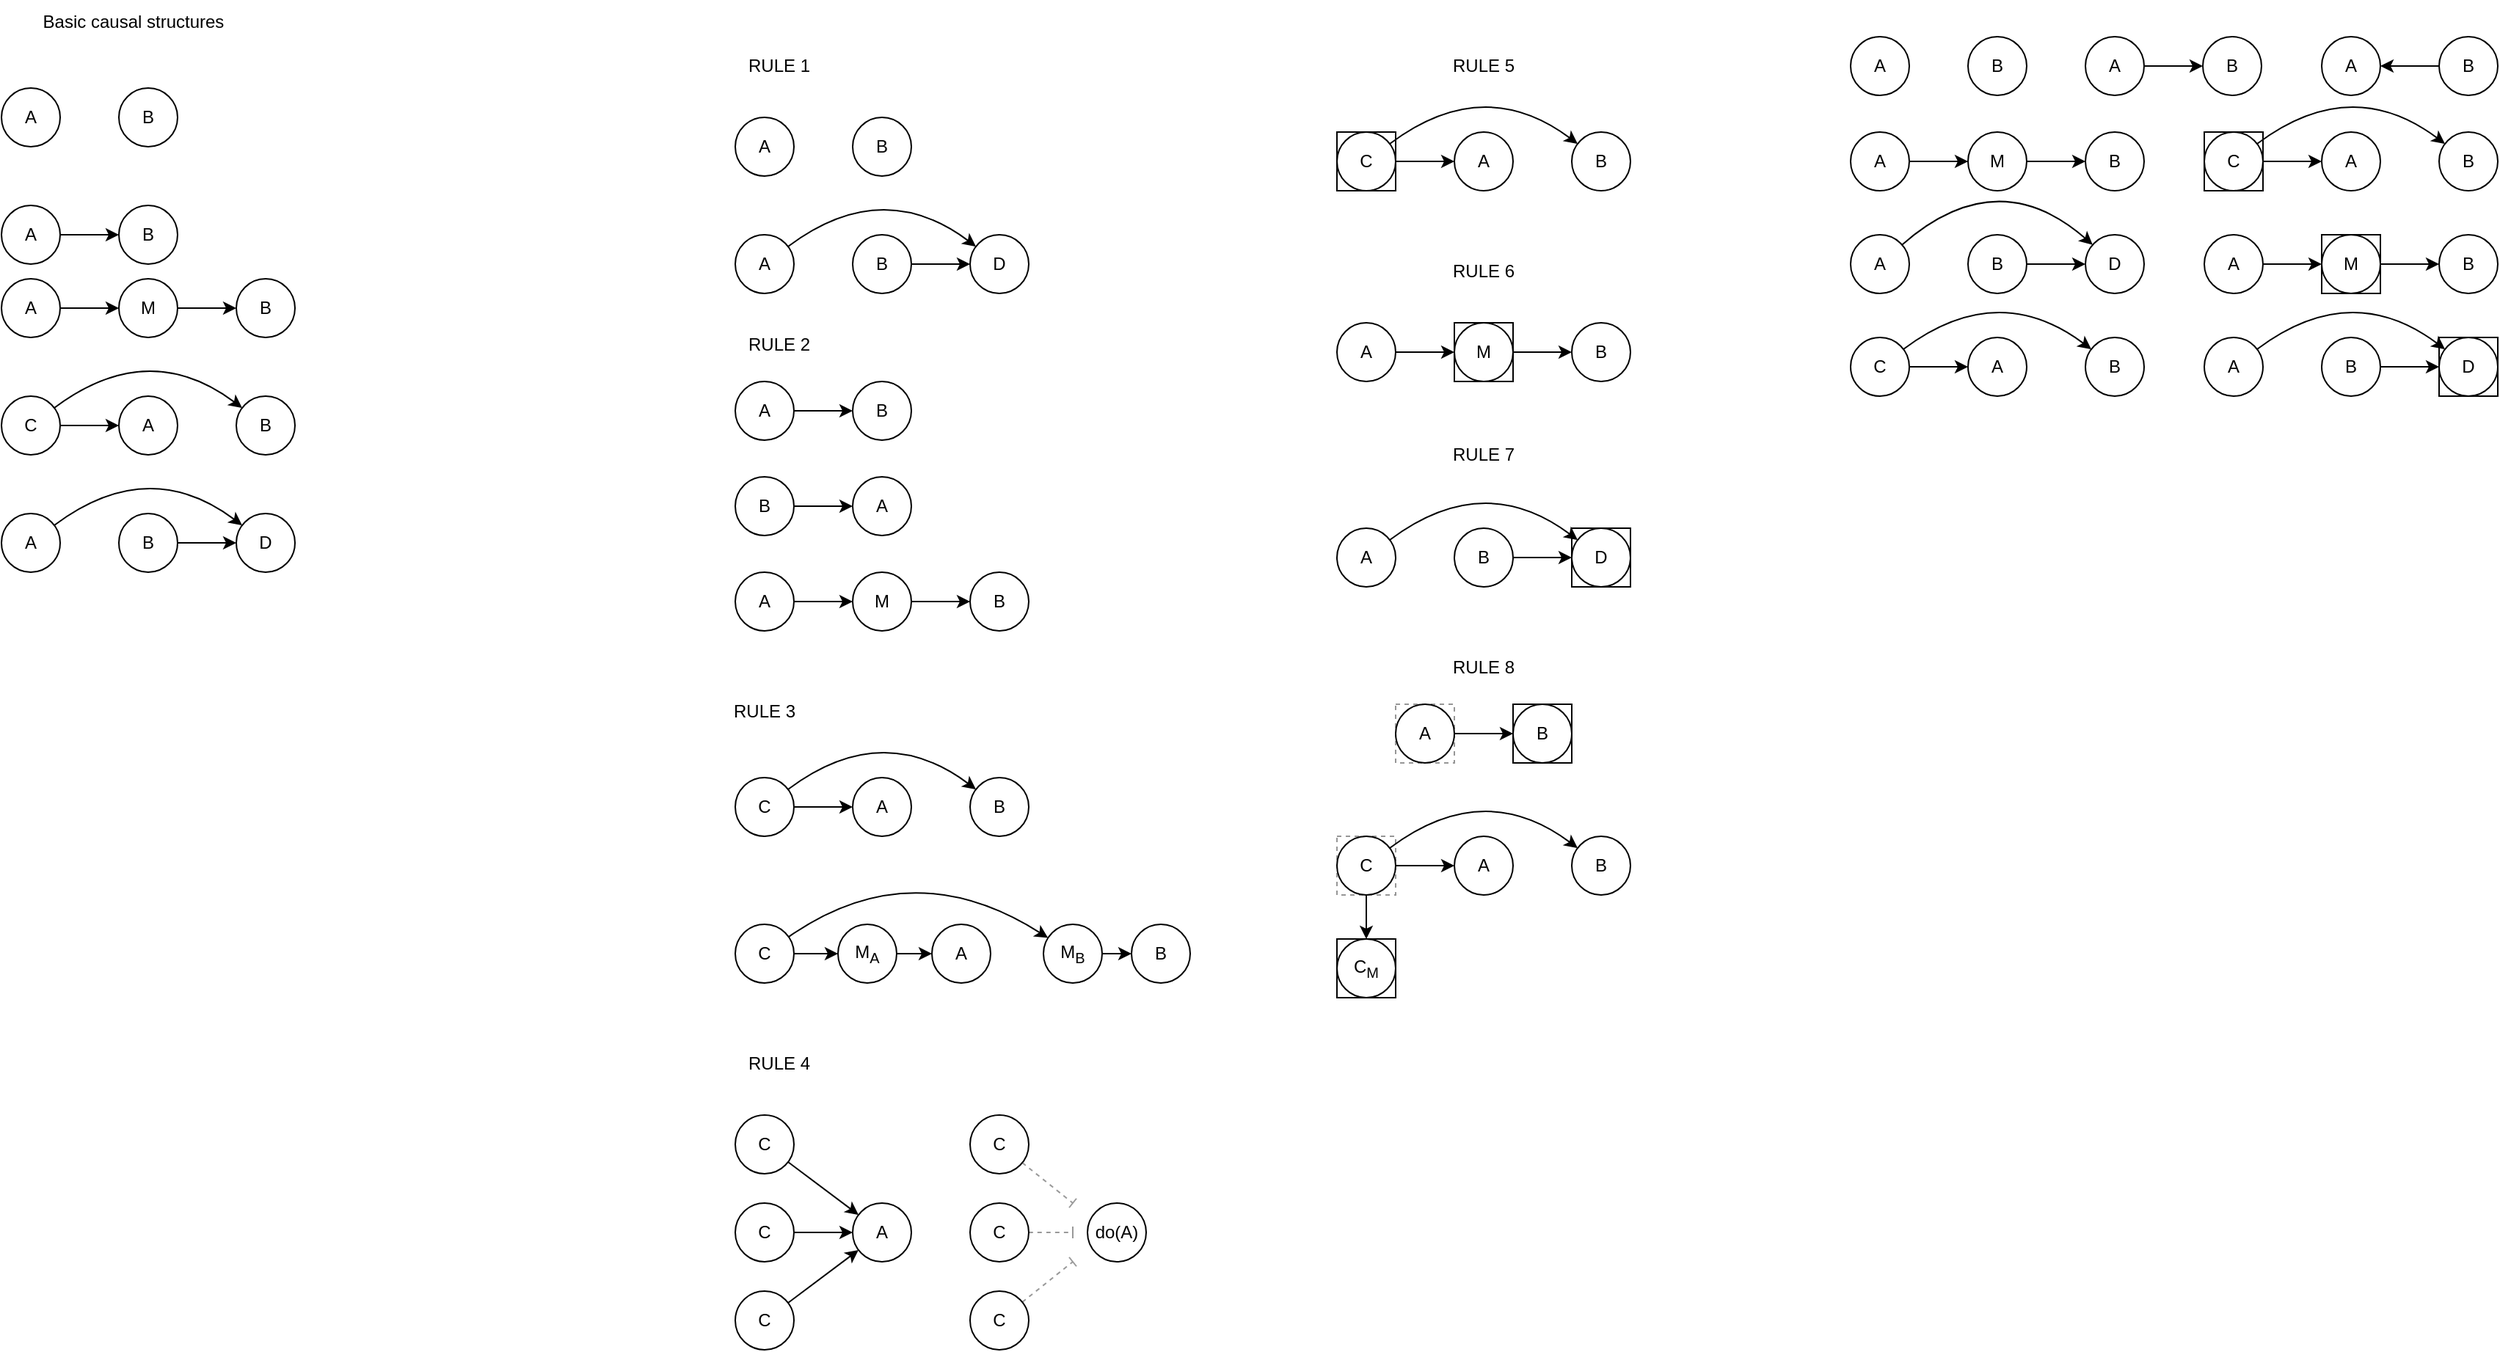 <mxfile version="21.6.5" type="device">
  <diagram name="Page-1" id="KRmPnPRlrRB6MWE1R5BK">
    <mxGraphModel dx="1478" dy="393" grid="1" gridSize="10" guides="1" tooltips="1" connect="1" arrows="1" fold="1" page="1" pageScale="1" pageWidth="827" pageHeight="1169" math="0" shadow="0">
      <root>
        <mxCell id="0" />
        <mxCell id="1" parent="0" />
        <mxCell id="5S-3qtn53t17jrmGFzv2-22" value="" style="whiteSpace=wrap;html=1;strokeColor=#969696;dashed=1;" vertex="1" parent="1">
          <mxGeometry x="650" y="780" width="40" height="40" as="geometry" />
        </mxCell>
        <mxCell id="5S-3qtn53t17jrmGFzv2-10" value="" style="whiteSpace=wrap;html=1;strokeColor=#969696;dashed=1;" vertex="1" parent="1">
          <mxGeometry x="690" y="690" width="40" height="40" as="geometry" />
        </mxCell>
        <mxCell id="fwPBHSDM1tc5rW2Tx5NY-94" value="" style="whiteSpace=wrap;html=1;" parent="1" vertex="1">
          <mxGeometry x="810" y="570" width="40" height="40" as="geometry" />
        </mxCell>
        <mxCell id="fwPBHSDM1tc5rW2Tx5NY-76" value="" style="whiteSpace=wrap;html=1;" parent="1" vertex="1">
          <mxGeometry x="730" y="430" width="40" height="40" as="geometry" />
        </mxCell>
        <mxCell id="fwPBHSDM1tc5rW2Tx5NY-69" value="" style="rounded=0;whiteSpace=wrap;html=1;" parent="1" vertex="1">
          <mxGeometry x="650" y="300" width="40" height="40" as="geometry" />
        </mxCell>
        <mxCell id="fwPBHSDM1tc5rW2Tx5NY-1" value="A" style="ellipse;whiteSpace=wrap;html=1;aspect=fixed;" parent="1" vertex="1">
          <mxGeometry x="240" y="290" width="40" height="40" as="geometry" />
        </mxCell>
        <mxCell id="fwPBHSDM1tc5rW2Tx5NY-2" value="B" style="ellipse;whiteSpace=wrap;html=1;aspect=fixed;" parent="1" vertex="1">
          <mxGeometry x="320" y="290" width="40" height="40" as="geometry" />
        </mxCell>
        <mxCell id="fwPBHSDM1tc5rW2Tx5NY-7" style="edgeStyle=straightEdgeStyle;curved=1;html=1;fontFamily=Courier New;" parent="1" source="fwPBHSDM1tc5rW2Tx5NY-3" target="fwPBHSDM1tc5rW2Tx5NY-5" edge="1">
          <mxGeometry relative="1" as="geometry">
            <mxPoint x="430" y="360" as="targetPoint" />
            <Array as="points">
              <mxPoint x="340" y="330" />
            </Array>
          </mxGeometry>
        </mxCell>
        <mxCell id="fwPBHSDM1tc5rW2Tx5NY-3" value="A" style="ellipse;whiteSpace=wrap;html=1;aspect=fixed;" parent="1" vertex="1">
          <mxGeometry x="240" y="370" width="40" height="40" as="geometry" />
        </mxCell>
        <mxCell id="fwPBHSDM1tc5rW2Tx5NY-6" style="edgeStyle=straightEdgeStyle;curved=1;html=1;fontFamily=Courier New;" parent="1" source="fwPBHSDM1tc5rW2Tx5NY-4" target="fwPBHSDM1tc5rW2Tx5NY-5" edge="1">
          <mxGeometry relative="1" as="geometry" />
        </mxCell>
        <mxCell id="fwPBHSDM1tc5rW2Tx5NY-4" value="B" style="ellipse;whiteSpace=wrap;html=1;aspect=fixed;" parent="1" vertex="1">
          <mxGeometry x="320" y="370" width="40" height="40" as="geometry" />
        </mxCell>
        <mxCell id="fwPBHSDM1tc5rW2Tx5NY-5" value="D" style="ellipse;whiteSpace=wrap;html=1;aspect=fixed;" parent="1" vertex="1">
          <mxGeometry x="400" y="370" width="40" height="40" as="geometry" />
        </mxCell>
        <mxCell id="fwPBHSDM1tc5rW2Tx5NY-10" style="edgeStyle=straightEdgeStyle;curved=1;html=1;fontFamily=Courier New;" parent="1" source="fwPBHSDM1tc5rW2Tx5NY-8" target="fwPBHSDM1tc5rW2Tx5NY-9" edge="1">
          <mxGeometry relative="1" as="geometry" />
        </mxCell>
        <mxCell id="fwPBHSDM1tc5rW2Tx5NY-8" value="A" style="ellipse;whiteSpace=wrap;html=1;aspect=fixed;" parent="1" vertex="1">
          <mxGeometry x="240" y="470" width="40" height="40" as="geometry" />
        </mxCell>
        <mxCell id="fwPBHSDM1tc5rW2Tx5NY-9" value="B" style="ellipse;whiteSpace=wrap;html=1;aspect=fixed;" parent="1" vertex="1">
          <mxGeometry x="320" y="470" width="40" height="40" as="geometry" />
        </mxCell>
        <mxCell id="fwPBHSDM1tc5rW2Tx5NY-41" style="edgeStyle=straightEdgeStyle;curved=1;html=1;fontFamily=Courier New;" parent="1" source="fwPBHSDM1tc5rW2Tx5NY-12" target="fwPBHSDM1tc5rW2Tx5NY-13" edge="1">
          <mxGeometry relative="1" as="geometry" />
        </mxCell>
        <mxCell id="fwPBHSDM1tc5rW2Tx5NY-12" value="B" style="ellipse;whiteSpace=wrap;html=1;aspect=fixed;" parent="1" vertex="1">
          <mxGeometry x="240" y="535" width="40" height="40" as="geometry" />
        </mxCell>
        <mxCell id="fwPBHSDM1tc5rW2Tx5NY-13" value="A" style="ellipse;whiteSpace=wrap;html=1;aspect=fixed;" parent="1" vertex="1">
          <mxGeometry x="320" y="535" width="40" height="40" as="geometry" />
        </mxCell>
        <mxCell id="fwPBHSDM1tc5rW2Tx5NY-16" style="edgeStyle=straightEdgeStyle;curved=1;html=1;fontFamily=Courier New;" parent="1" source="fwPBHSDM1tc5rW2Tx5NY-17" target="fwPBHSDM1tc5rW2Tx5NY-18" edge="1">
          <mxGeometry relative="1" as="geometry" />
        </mxCell>
        <mxCell id="fwPBHSDM1tc5rW2Tx5NY-17" value="A" style="ellipse;whiteSpace=wrap;html=1;aspect=fixed;" parent="1" vertex="1">
          <mxGeometry x="240" y="600" width="40" height="40" as="geometry" />
        </mxCell>
        <mxCell id="fwPBHSDM1tc5rW2Tx5NY-20" value="" style="edgeStyle=straightEdgeStyle;curved=1;html=1;fontFamily=Courier New;" parent="1" source="fwPBHSDM1tc5rW2Tx5NY-18" target="fwPBHSDM1tc5rW2Tx5NY-19" edge="1">
          <mxGeometry relative="1" as="geometry" />
        </mxCell>
        <mxCell id="fwPBHSDM1tc5rW2Tx5NY-18" value="M" style="ellipse;whiteSpace=wrap;html=1;aspect=fixed;" parent="1" vertex="1">
          <mxGeometry x="320" y="600" width="40" height="40" as="geometry" />
        </mxCell>
        <mxCell id="fwPBHSDM1tc5rW2Tx5NY-19" value="B" style="ellipse;whiteSpace=wrap;html=1;aspect=fixed;" parent="1" vertex="1">
          <mxGeometry x="400" y="600" width="40" height="40" as="geometry" />
        </mxCell>
        <mxCell id="fwPBHSDM1tc5rW2Tx5NY-27" style="edgeStyle=straightEdgeStyle;curved=1;html=1;fontFamily=Courier New;" parent="1" source="fwPBHSDM1tc5rW2Tx5NY-22" target="fwPBHSDM1tc5rW2Tx5NY-25" edge="1">
          <mxGeometry relative="1" as="geometry">
            <Array as="points">
              <mxPoint x="340" y="700" />
            </Array>
          </mxGeometry>
        </mxCell>
        <mxCell id="fwPBHSDM1tc5rW2Tx5NY-28" style="edgeStyle=straightEdgeStyle;curved=1;html=1;fontFamily=Courier New;" parent="1" source="fwPBHSDM1tc5rW2Tx5NY-22" target="fwPBHSDM1tc5rW2Tx5NY-24" edge="1">
          <mxGeometry relative="1" as="geometry" />
        </mxCell>
        <mxCell id="fwPBHSDM1tc5rW2Tx5NY-22" value="C" style="ellipse;whiteSpace=wrap;html=1;aspect=fixed;" parent="1" vertex="1">
          <mxGeometry x="240" y="740" width="40" height="40" as="geometry" />
        </mxCell>
        <mxCell id="fwPBHSDM1tc5rW2Tx5NY-24" value="A" style="ellipse;whiteSpace=wrap;html=1;aspect=fixed;" parent="1" vertex="1">
          <mxGeometry x="320" y="740" width="40" height="40" as="geometry" />
        </mxCell>
        <mxCell id="fwPBHSDM1tc5rW2Tx5NY-25" value="B" style="ellipse;whiteSpace=wrap;html=1;aspect=fixed;" parent="1" vertex="1">
          <mxGeometry x="400" y="740" width="40" height="40" as="geometry" />
        </mxCell>
        <mxCell id="fwPBHSDM1tc5rW2Tx5NY-37" style="edgeStyle=straightEdgeStyle;curved=1;html=1;fontFamily=Courier New;" parent="1" source="fwPBHSDM1tc5rW2Tx5NY-32" target="fwPBHSDM1tc5rW2Tx5NY-35" edge="1">
          <mxGeometry relative="1" as="geometry" />
        </mxCell>
        <mxCell id="fwPBHSDM1tc5rW2Tx5NY-39" style="edgeStyle=straightEdgeStyle;curved=1;html=1;fontFamily=Courier New;" parent="1" source="fwPBHSDM1tc5rW2Tx5NY-32" target="fwPBHSDM1tc5rW2Tx5NY-36" edge="1">
          <mxGeometry relative="1" as="geometry">
            <Array as="points">
              <mxPoint x="360" y="790" />
            </Array>
          </mxGeometry>
        </mxCell>
        <mxCell id="fwPBHSDM1tc5rW2Tx5NY-32" value="C" style="ellipse;whiteSpace=wrap;html=1;aspect=fixed;" parent="1" vertex="1">
          <mxGeometry x="240" y="840" width="40" height="40" as="geometry" />
        </mxCell>
        <mxCell id="fwPBHSDM1tc5rW2Tx5NY-33" value="A" style="ellipse;whiteSpace=wrap;html=1;aspect=fixed;" parent="1" vertex="1">
          <mxGeometry x="374" y="840" width="40" height="40" as="geometry" />
        </mxCell>
        <mxCell id="fwPBHSDM1tc5rW2Tx5NY-34" value="B" style="ellipse;whiteSpace=wrap;html=1;aspect=fixed;" parent="1" vertex="1">
          <mxGeometry x="510" y="840" width="40" height="40" as="geometry" />
        </mxCell>
        <mxCell id="fwPBHSDM1tc5rW2Tx5NY-38" style="edgeStyle=straightEdgeStyle;curved=1;html=1;fontFamily=Courier New;" parent="1" source="fwPBHSDM1tc5rW2Tx5NY-35" target="fwPBHSDM1tc5rW2Tx5NY-33" edge="1">
          <mxGeometry relative="1" as="geometry" />
        </mxCell>
        <mxCell id="fwPBHSDM1tc5rW2Tx5NY-35" value="M&lt;sub&gt;A&lt;/sub&gt;" style="ellipse;whiteSpace=wrap;html=1;aspect=fixed;" parent="1" vertex="1">
          <mxGeometry x="310" y="840" width="40" height="40" as="geometry" />
        </mxCell>
        <mxCell id="fwPBHSDM1tc5rW2Tx5NY-40" style="edgeStyle=straightEdgeStyle;curved=1;html=1;fontFamily=Courier New;" parent="1" source="fwPBHSDM1tc5rW2Tx5NY-36" target="fwPBHSDM1tc5rW2Tx5NY-34" edge="1">
          <mxGeometry relative="1" as="geometry" />
        </mxCell>
        <mxCell id="fwPBHSDM1tc5rW2Tx5NY-36" value="M&lt;sub&gt;B&lt;/sub&gt;" style="ellipse;whiteSpace=wrap;html=1;aspect=fixed;" parent="1" vertex="1">
          <mxGeometry x="450" y="840" width="40" height="40" as="geometry" />
        </mxCell>
        <mxCell id="fwPBHSDM1tc5rW2Tx5NY-43" style="edgeStyle=straightEdgeStyle;curved=1;html=1;fontFamily=Courier New;" parent="1" source="fwPBHSDM1tc5rW2Tx5NY-44" target="fwPBHSDM1tc5rW2Tx5NY-45" edge="1">
          <mxGeometry relative="1" as="geometry" />
        </mxCell>
        <mxCell id="fwPBHSDM1tc5rW2Tx5NY-44" value="C" style="ellipse;whiteSpace=wrap;html=1;aspect=fixed;" parent="1" vertex="1">
          <mxGeometry x="240" y="970" width="40" height="40" as="geometry" />
        </mxCell>
        <mxCell id="fwPBHSDM1tc5rW2Tx5NY-45" value="A" style="ellipse;whiteSpace=wrap;html=1;aspect=fixed;" parent="1" vertex="1">
          <mxGeometry x="320" y="1030" width="40" height="40" as="geometry" />
        </mxCell>
        <mxCell id="fwPBHSDM1tc5rW2Tx5NY-50" style="edgeStyle=straightEdgeStyle;curved=1;html=1;fontFamily=Courier New;" parent="1" source="fwPBHSDM1tc5rW2Tx5NY-48" target="fwPBHSDM1tc5rW2Tx5NY-45" edge="1">
          <mxGeometry relative="1" as="geometry" />
        </mxCell>
        <mxCell id="fwPBHSDM1tc5rW2Tx5NY-48" value="C" style="ellipse;whiteSpace=wrap;html=1;aspect=fixed;" parent="1" vertex="1">
          <mxGeometry x="240" y="1030" width="40" height="40" as="geometry" />
        </mxCell>
        <mxCell id="fwPBHSDM1tc5rW2Tx5NY-51" style="edgeStyle=straightEdgeStyle;curved=1;html=1;fontFamily=Courier New;" parent="1" source="fwPBHSDM1tc5rW2Tx5NY-49" target="fwPBHSDM1tc5rW2Tx5NY-45" edge="1">
          <mxGeometry relative="1" as="geometry" />
        </mxCell>
        <mxCell id="fwPBHSDM1tc5rW2Tx5NY-49" value="C" style="ellipse;whiteSpace=wrap;html=1;aspect=fixed;" parent="1" vertex="1">
          <mxGeometry x="240" y="1090" width="40" height="40" as="geometry" />
        </mxCell>
        <mxCell id="fwPBHSDM1tc5rW2Tx5NY-52" style="edgeStyle=straightEdgeStyle;curved=1;html=1;fontFamily=Courier New;endArrow=baseDash;endFill=0;dashed=1;strokeColor=#999999;" parent="1" source="fwPBHSDM1tc5rW2Tx5NY-53" edge="1">
          <mxGeometry relative="1" as="geometry">
            <mxPoint x="470" y="1030" as="targetPoint" />
          </mxGeometry>
        </mxCell>
        <mxCell id="fwPBHSDM1tc5rW2Tx5NY-53" value="C" style="ellipse;whiteSpace=wrap;html=1;aspect=fixed;" parent="1" vertex="1">
          <mxGeometry x="400" y="970" width="40" height="40" as="geometry" />
        </mxCell>
        <mxCell id="fwPBHSDM1tc5rW2Tx5NY-54" value="do(A)" style="ellipse;whiteSpace=wrap;html=1;aspect=fixed;" parent="1" vertex="1">
          <mxGeometry x="480" y="1030" width="40" height="40" as="geometry" />
        </mxCell>
        <mxCell id="fwPBHSDM1tc5rW2Tx5NY-55" style="edgeStyle=straightEdgeStyle;curved=1;html=1;fontFamily=Courier New;endArrow=baseDash;endFill=0;dashed=1;strokeColor=#999999;" parent="1" source="fwPBHSDM1tc5rW2Tx5NY-56" edge="1">
          <mxGeometry relative="1" as="geometry">
            <mxPoint x="470" y="1050" as="targetPoint" />
          </mxGeometry>
        </mxCell>
        <mxCell id="fwPBHSDM1tc5rW2Tx5NY-56" value="C" style="ellipse;whiteSpace=wrap;html=1;aspect=fixed;" parent="1" vertex="1">
          <mxGeometry x="400" y="1030" width="40" height="40" as="geometry" />
        </mxCell>
        <mxCell id="fwPBHSDM1tc5rW2Tx5NY-57" style="edgeStyle=straightEdgeStyle;curved=1;html=1;fontFamily=Courier New;endArrow=baseDash;endFill=0;dashed=1;strokeColor=#999999;" parent="1" source="fwPBHSDM1tc5rW2Tx5NY-58" edge="1">
          <mxGeometry relative="1" as="geometry">
            <mxPoint x="470" y="1070" as="targetPoint" />
          </mxGeometry>
        </mxCell>
        <mxCell id="fwPBHSDM1tc5rW2Tx5NY-58" value="C" style="ellipse;whiteSpace=wrap;html=1;aspect=fixed;" parent="1" vertex="1">
          <mxGeometry x="400" y="1090" width="40" height="40" as="geometry" />
        </mxCell>
        <mxCell id="fwPBHSDM1tc5rW2Tx5NY-59" value="RULE 1" style="text;html=1;strokeColor=none;fillColor=none;align=center;verticalAlign=middle;whiteSpace=wrap;rounded=0;" parent="1" vertex="1">
          <mxGeometry x="240" y="240" width="60" height="30" as="geometry" />
        </mxCell>
        <mxCell id="fwPBHSDM1tc5rW2Tx5NY-60" value="RULE 2" style="text;html=1;strokeColor=none;fillColor=none;align=center;verticalAlign=middle;whiteSpace=wrap;rounded=0;" parent="1" vertex="1">
          <mxGeometry x="240" y="430" width="60" height="30" as="geometry" />
        </mxCell>
        <mxCell id="fwPBHSDM1tc5rW2Tx5NY-61" value="RULE 3" style="text;html=1;strokeColor=none;fillColor=none;align=center;verticalAlign=middle;whiteSpace=wrap;rounded=0;" parent="1" vertex="1">
          <mxGeometry x="230" y="680" width="60" height="30" as="geometry" />
        </mxCell>
        <mxCell id="fwPBHSDM1tc5rW2Tx5NY-62" value="RULE 4" style="text;html=1;strokeColor=none;fillColor=none;align=center;verticalAlign=middle;whiteSpace=wrap;rounded=0;" parent="1" vertex="1">
          <mxGeometry x="240" y="920" width="60" height="30" as="geometry" />
        </mxCell>
        <mxCell id="fwPBHSDM1tc5rW2Tx5NY-63" value="RULE 5" style="text;html=1;strokeColor=none;fillColor=none;align=center;verticalAlign=middle;whiteSpace=wrap;rounded=0;" parent="1" vertex="1">
          <mxGeometry x="720" y="240" width="60" height="30" as="geometry" />
        </mxCell>
        <mxCell id="fwPBHSDM1tc5rW2Tx5NY-64" style="edgeStyle=straightEdgeStyle;curved=1;html=1;fontFamily=Courier New;" parent="1" source="fwPBHSDM1tc5rW2Tx5NY-66" target="fwPBHSDM1tc5rW2Tx5NY-68" edge="1">
          <mxGeometry relative="1" as="geometry">
            <Array as="points">
              <mxPoint x="750" y="260" />
            </Array>
          </mxGeometry>
        </mxCell>
        <mxCell id="fwPBHSDM1tc5rW2Tx5NY-65" style="edgeStyle=straightEdgeStyle;curved=1;html=1;fontFamily=Courier New;" parent="1" source="fwPBHSDM1tc5rW2Tx5NY-66" target="fwPBHSDM1tc5rW2Tx5NY-67" edge="1">
          <mxGeometry relative="1" as="geometry" />
        </mxCell>
        <mxCell id="fwPBHSDM1tc5rW2Tx5NY-66" value="C" style="ellipse;whiteSpace=wrap;html=1;aspect=fixed;" parent="1" vertex="1">
          <mxGeometry x="650" y="300" width="40" height="40" as="geometry" />
        </mxCell>
        <mxCell id="fwPBHSDM1tc5rW2Tx5NY-67" value="A" style="ellipse;whiteSpace=wrap;html=1;aspect=fixed;" parent="1" vertex="1">
          <mxGeometry x="730" y="300" width="40" height="40" as="geometry" />
        </mxCell>
        <mxCell id="fwPBHSDM1tc5rW2Tx5NY-68" value="B" style="ellipse;whiteSpace=wrap;html=1;aspect=fixed;" parent="1" vertex="1">
          <mxGeometry x="810" y="300" width="40" height="40" as="geometry" />
        </mxCell>
        <mxCell id="fwPBHSDM1tc5rW2Tx5NY-70" style="edgeStyle=straightEdgeStyle;curved=1;html=1;fontFamily=Courier New;" parent="1" source="fwPBHSDM1tc5rW2Tx5NY-71" target="fwPBHSDM1tc5rW2Tx5NY-73" edge="1">
          <mxGeometry relative="1" as="geometry" />
        </mxCell>
        <mxCell id="fwPBHSDM1tc5rW2Tx5NY-71" value="A" style="ellipse;whiteSpace=wrap;html=1;aspect=fixed;" parent="1" vertex="1">
          <mxGeometry x="650" y="430" width="40" height="40" as="geometry" />
        </mxCell>
        <mxCell id="fwPBHSDM1tc5rW2Tx5NY-72" value="" style="edgeStyle=straightEdgeStyle;curved=1;html=1;fontFamily=Courier New;" parent="1" source="fwPBHSDM1tc5rW2Tx5NY-73" target="fwPBHSDM1tc5rW2Tx5NY-74" edge="1">
          <mxGeometry relative="1" as="geometry" />
        </mxCell>
        <mxCell id="fwPBHSDM1tc5rW2Tx5NY-73" value="M" style="ellipse;whiteSpace=wrap;html=1;aspect=fixed;" parent="1" vertex="1">
          <mxGeometry x="730" y="430" width="40" height="40" as="geometry" />
        </mxCell>
        <mxCell id="fwPBHSDM1tc5rW2Tx5NY-74" value="B" style="ellipse;whiteSpace=wrap;html=1;aspect=fixed;" parent="1" vertex="1">
          <mxGeometry x="810" y="430" width="40" height="40" as="geometry" />
        </mxCell>
        <mxCell id="fwPBHSDM1tc5rW2Tx5NY-75" value="RULE 6" style="text;html=1;strokeColor=none;fillColor=none;align=center;verticalAlign=middle;whiteSpace=wrap;rounded=0;" parent="1" vertex="1">
          <mxGeometry x="720" y="380" width="60" height="30" as="geometry" />
        </mxCell>
        <mxCell id="fwPBHSDM1tc5rW2Tx5NY-77" value="RULE 7" style="text;html=1;strokeColor=none;fillColor=none;align=center;verticalAlign=middle;whiteSpace=wrap;rounded=0;" parent="1" vertex="1">
          <mxGeometry x="720" y="505" width="60" height="30" as="geometry" />
        </mxCell>
        <mxCell id="fwPBHSDM1tc5rW2Tx5NY-78" style="edgeStyle=straightEdgeStyle;curved=1;html=1;fontFamily=Courier New;" parent="1" source="fwPBHSDM1tc5rW2Tx5NY-79" target="fwPBHSDM1tc5rW2Tx5NY-82" edge="1">
          <mxGeometry relative="1" as="geometry">
            <mxPoint x="840" y="560" as="targetPoint" />
            <Array as="points">
              <mxPoint x="750" y="530" />
            </Array>
          </mxGeometry>
        </mxCell>
        <mxCell id="fwPBHSDM1tc5rW2Tx5NY-79" value="A" style="ellipse;whiteSpace=wrap;html=1;aspect=fixed;" parent="1" vertex="1">
          <mxGeometry x="650" y="570" width="40" height="40" as="geometry" />
        </mxCell>
        <mxCell id="fwPBHSDM1tc5rW2Tx5NY-80" style="edgeStyle=straightEdgeStyle;curved=1;html=1;fontFamily=Courier New;" parent="1" source="fwPBHSDM1tc5rW2Tx5NY-81" target="fwPBHSDM1tc5rW2Tx5NY-82" edge="1">
          <mxGeometry relative="1" as="geometry" />
        </mxCell>
        <mxCell id="fwPBHSDM1tc5rW2Tx5NY-81" value="B" style="ellipse;whiteSpace=wrap;html=1;aspect=fixed;" parent="1" vertex="1">
          <mxGeometry x="730" y="570" width="40" height="40" as="geometry" />
        </mxCell>
        <mxCell id="fwPBHSDM1tc5rW2Tx5NY-82" value="D" style="ellipse;whiteSpace=wrap;html=1;aspect=fixed;" parent="1" vertex="1">
          <mxGeometry x="810" y="570" width="40" height="40" as="geometry" />
        </mxCell>
        <mxCell id="QODuqozOaVje5D943zfG-1" value="A" style="ellipse;whiteSpace=wrap;html=1;aspect=fixed;" parent="1" vertex="1">
          <mxGeometry x="-260" y="270" width="40" height="40" as="geometry" />
        </mxCell>
        <mxCell id="QODuqozOaVje5D943zfG-2" value="B" style="ellipse;whiteSpace=wrap;html=1;aspect=fixed;" parent="1" vertex="1">
          <mxGeometry x="-180" y="270" width="40" height="40" as="geometry" />
        </mxCell>
        <mxCell id="QODuqozOaVje5D943zfG-5" style="edgeStyle=straightEdgeStyle;curved=1;html=1;fontFamily=Courier New;" parent="1" source="QODuqozOaVje5D943zfG-3" target="QODuqozOaVje5D943zfG-4" edge="1">
          <mxGeometry relative="1" as="geometry" />
        </mxCell>
        <mxCell id="QODuqozOaVje5D943zfG-3" value="A" style="ellipse;whiteSpace=wrap;html=1;aspect=fixed;" parent="1" vertex="1">
          <mxGeometry x="-260" y="350" width="40" height="40" as="geometry" />
        </mxCell>
        <mxCell id="QODuqozOaVje5D943zfG-4" value="B" style="ellipse;whiteSpace=wrap;html=1;aspect=fixed;" parent="1" vertex="1">
          <mxGeometry x="-180" y="350" width="40" height="40" as="geometry" />
        </mxCell>
        <mxCell id="QODuqozOaVje5D943zfG-6" style="edgeStyle=straightEdgeStyle;curved=1;html=1;fontFamily=Courier New;" parent="1" source="QODuqozOaVje5D943zfG-7" target="QODuqozOaVje5D943zfG-8" edge="1">
          <mxGeometry relative="1" as="geometry" />
        </mxCell>
        <mxCell id="QODuqozOaVje5D943zfG-7" value="A" style="ellipse;whiteSpace=wrap;html=1;aspect=fixed;" parent="1" vertex="1">
          <mxGeometry x="-260" y="400" width="40" height="40" as="geometry" />
        </mxCell>
        <mxCell id="QODuqozOaVje5D943zfG-10" style="edgeStyle=straightEdgeStyle;curved=1;html=1;fontFamily=Courier New;" parent="1" source="QODuqozOaVje5D943zfG-8" target="QODuqozOaVje5D943zfG-9" edge="1">
          <mxGeometry relative="1" as="geometry" />
        </mxCell>
        <mxCell id="QODuqozOaVje5D943zfG-8" value="M" style="ellipse;whiteSpace=wrap;html=1;aspect=fixed;" parent="1" vertex="1">
          <mxGeometry x="-180" y="400" width="40" height="40" as="geometry" />
        </mxCell>
        <mxCell id="QODuqozOaVje5D943zfG-9" value="B" style="ellipse;whiteSpace=wrap;html=1;aspect=fixed;" parent="1" vertex="1">
          <mxGeometry x="-100" y="400" width="40" height="40" as="geometry" />
        </mxCell>
        <mxCell id="QODuqozOaVje5D943zfG-24" style="edgeStyle=straightEdgeStyle;curved=1;html=1;fontFamily=Courier New;" parent="1" source="QODuqozOaVje5D943zfG-12" target="QODuqozOaVje5D943zfG-15" edge="1">
          <mxGeometry relative="1" as="geometry">
            <Array as="points">
              <mxPoint x="-160" y="440" />
            </Array>
          </mxGeometry>
        </mxCell>
        <mxCell id="QODuqozOaVje5D943zfG-27" style="edgeStyle=straightEdgeStyle;curved=1;html=1;fontFamily=Courier New;" parent="1" source="QODuqozOaVje5D943zfG-12" target="QODuqozOaVje5D943zfG-14" edge="1">
          <mxGeometry relative="1" as="geometry" />
        </mxCell>
        <mxCell id="QODuqozOaVje5D943zfG-12" value="C" style="ellipse;whiteSpace=wrap;html=1;aspect=fixed;" parent="1" vertex="1">
          <mxGeometry x="-260" y="480" width="40" height="40" as="geometry" />
        </mxCell>
        <mxCell id="QODuqozOaVje5D943zfG-14" value="A" style="ellipse;whiteSpace=wrap;html=1;aspect=fixed;" parent="1" vertex="1">
          <mxGeometry x="-180" y="480" width="40" height="40" as="geometry" />
        </mxCell>
        <mxCell id="QODuqozOaVje5D943zfG-15" value="B" style="ellipse;whiteSpace=wrap;html=1;aspect=fixed;" parent="1" vertex="1">
          <mxGeometry x="-100" y="480" width="40" height="40" as="geometry" />
        </mxCell>
        <mxCell id="QODuqozOaVje5D943zfG-26" style="edgeStyle=straightEdgeStyle;curved=1;html=1;fontFamily=Courier New;" parent="1" source="QODuqozOaVje5D943zfG-17" target="QODuqozOaVje5D943zfG-21" edge="1">
          <mxGeometry relative="1" as="geometry">
            <Array as="points">
              <mxPoint x="-160" y="520" />
            </Array>
          </mxGeometry>
        </mxCell>
        <mxCell id="QODuqozOaVje5D943zfG-17" value="A" style="ellipse;whiteSpace=wrap;html=1;aspect=fixed;" parent="1" vertex="1">
          <mxGeometry x="-260" y="560" width="40" height="40" as="geometry" />
        </mxCell>
        <mxCell id="QODuqozOaVje5D943zfG-25" style="edgeStyle=straightEdgeStyle;curved=1;html=1;fontFamily=Courier New;" parent="1" source="QODuqozOaVje5D943zfG-20" target="QODuqozOaVje5D943zfG-21" edge="1">
          <mxGeometry relative="1" as="geometry" />
        </mxCell>
        <mxCell id="QODuqozOaVje5D943zfG-20" value="B" style="ellipse;whiteSpace=wrap;html=1;aspect=fixed;" parent="1" vertex="1">
          <mxGeometry x="-180" y="560" width="40" height="40" as="geometry" />
        </mxCell>
        <mxCell id="QODuqozOaVje5D943zfG-21" value="D" style="ellipse;whiteSpace=wrap;html=1;aspect=fixed;" parent="1" vertex="1">
          <mxGeometry x="-100" y="560" width="40" height="40" as="geometry" />
        </mxCell>
        <mxCell id="QODuqozOaVje5D943zfG-28" value="Basic causal structures" style="text;html=1;strokeColor=none;fillColor=none;align=center;verticalAlign=middle;whiteSpace=wrap;rounded=0;" parent="1" vertex="1">
          <mxGeometry x="-250" y="210" width="160" height="30" as="geometry" />
        </mxCell>
        <mxCell id="QVnjV4TohSTvfoNtAtwz-1" value="" style="rounded=0;whiteSpace=wrap;html=1;" parent="1" vertex="1">
          <mxGeometry x="1241" y="300" width="40" height="40" as="geometry" />
        </mxCell>
        <mxCell id="QVnjV4TohSTvfoNtAtwz-2" style="edgeStyle=straightEdgeStyle;curved=1;html=1;fontFamily=Courier New;" parent="1" source="QVnjV4TohSTvfoNtAtwz-4" target="QVnjV4TohSTvfoNtAtwz-6" edge="1">
          <mxGeometry relative="1" as="geometry">
            <Array as="points">
              <mxPoint x="1341" y="260" />
            </Array>
          </mxGeometry>
        </mxCell>
        <mxCell id="QVnjV4TohSTvfoNtAtwz-3" style="edgeStyle=straightEdgeStyle;curved=1;html=1;fontFamily=Courier New;" parent="1" source="QVnjV4TohSTvfoNtAtwz-4" target="QVnjV4TohSTvfoNtAtwz-5" edge="1">
          <mxGeometry relative="1" as="geometry" />
        </mxCell>
        <mxCell id="QVnjV4TohSTvfoNtAtwz-4" value="C" style="ellipse;whiteSpace=wrap;html=1;aspect=fixed;" parent="1" vertex="1">
          <mxGeometry x="1241" y="300" width="40" height="40" as="geometry" />
        </mxCell>
        <mxCell id="QVnjV4TohSTvfoNtAtwz-5" value="A" style="ellipse;whiteSpace=wrap;html=1;aspect=fixed;" parent="1" vertex="1">
          <mxGeometry x="1321" y="300" width="40" height="40" as="geometry" />
        </mxCell>
        <mxCell id="QVnjV4TohSTvfoNtAtwz-6" value="B" style="ellipse;whiteSpace=wrap;html=1;aspect=fixed;" parent="1" vertex="1">
          <mxGeometry x="1401" y="300" width="40" height="40" as="geometry" />
        </mxCell>
        <mxCell id="QVnjV4TohSTvfoNtAtwz-7" value="" style="whiteSpace=wrap;html=1;" parent="1" vertex="1">
          <mxGeometry x="1321" y="370" width="40" height="40" as="geometry" />
        </mxCell>
        <mxCell id="QVnjV4TohSTvfoNtAtwz-8" style="edgeStyle=straightEdgeStyle;curved=1;html=1;fontFamily=Courier New;" parent="1" source="QVnjV4TohSTvfoNtAtwz-9" target="QVnjV4TohSTvfoNtAtwz-11" edge="1">
          <mxGeometry relative="1" as="geometry" />
        </mxCell>
        <mxCell id="QVnjV4TohSTvfoNtAtwz-9" value="A" style="ellipse;whiteSpace=wrap;html=1;aspect=fixed;" parent="1" vertex="1">
          <mxGeometry x="1241" y="370" width="40" height="40" as="geometry" />
        </mxCell>
        <mxCell id="QVnjV4TohSTvfoNtAtwz-10" value="" style="edgeStyle=straightEdgeStyle;curved=1;html=1;fontFamily=Courier New;" parent="1" source="QVnjV4TohSTvfoNtAtwz-11" target="QVnjV4TohSTvfoNtAtwz-12" edge="1">
          <mxGeometry relative="1" as="geometry" />
        </mxCell>
        <mxCell id="QVnjV4TohSTvfoNtAtwz-11" value="M" style="ellipse;whiteSpace=wrap;html=1;aspect=fixed;" parent="1" vertex="1">
          <mxGeometry x="1321" y="370" width="40" height="40" as="geometry" />
        </mxCell>
        <mxCell id="QVnjV4TohSTvfoNtAtwz-12" value="B" style="ellipse;whiteSpace=wrap;html=1;aspect=fixed;" parent="1" vertex="1">
          <mxGeometry x="1401" y="370" width="40" height="40" as="geometry" />
        </mxCell>
        <mxCell id="QVnjV4TohSTvfoNtAtwz-13" value="" style="whiteSpace=wrap;html=1;" parent="1" vertex="1">
          <mxGeometry x="1401" y="440" width="40" height="40" as="geometry" />
        </mxCell>
        <mxCell id="QVnjV4TohSTvfoNtAtwz-14" style="edgeStyle=straightEdgeStyle;curved=1;html=1;fontFamily=Courier New;" parent="1" source="QVnjV4TohSTvfoNtAtwz-15" target="QVnjV4TohSTvfoNtAtwz-18" edge="1">
          <mxGeometry relative="1" as="geometry">
            <mxPoint x="1431" y="430" as="targetPoint" />
            <Array as="points">
              <mxPoint x="1341" y="400" />
            </Array>
          </mxGeometry>
        </mxCell>
        <mxCell id="QVnjV4TohSTvfoNtAtwz-15" value="A" style="ellipse;whiteSpace=wrap;html=1;aspect=fixed;" parent="1" vertex="1">
          <mxGeometry x="1241" y="440" width="40" height="40" as="geometry" />
        </mxCell>
        <mxCell id="QVnjV4TohSTvfoNtAtwz-16" style="edgeStyle=straightEdgeStyle;curved=1;html=1;fontFamily=Courier New;" parent="1" source="QVnjV4TohSTvfoNtAtwz-17" target="QVnjV4TohSTvfoNtAtwz-18" edge="1">
          <mxGeometry relative="1" as="geometry" />
        </mxCell>
        <mxCell id="QVnjV4TohSTvfoNtAtwz-17" value="B" style="ellipse;whiteSpace=wrap;html=1;aspect=fixed;" parent="1" vertex="1">
          <mxGeometry x="1321" y="440" width="40" height="40" as="geometry" />
        </mxCell>
        <mxCell id="QVnjV4TohSTvfoNtAtwz-18" value="D" style="ellipse;whiteSpace=wrap;html=1;aspect=fixed;" parent="1" vertex="1">
          <mxGeometry x="1401" y="440" width="40" height="40" as="geometry" />
        </mxCell>
        <mxCell id="QVnjV4TohSTvfoNtAtwz-19" value="A" style="ellipse;whiteSpace=wrap;html=1;aspect=fixed;" parent="1" vertex="1">
          <mxGeometry x="1000" y="235" width="40" height="40" as="geometry" />
        </mxCell>
        <mxCell id="QVnjV4TohSTvfoNtAtwz-20" value="B" style="ellipse;whiteSpace=wrap;html=1;aspect=fixed;" parent="1" vertex="1">
          <mxGeometry x="1080" y="235" width="40" height="40" as="geometry" />
        </mxCell>
        <mxCell id="QVnjV4TohSTvfoNtAtwz-21" style="edgeStyle=straightEdgeStyle;curved=1;html=1;fontFamily=Courier New;" parent="1" source="QVnjV4TohSTvfoNtAtwz-22" target="QVnjV4TohSTvfoNtAtwz-25" edge="1">
          <mxGeometry relative="1" as="geometry">
            <mxPoint x="1190" y="350" as="targetPoint" />
            <Array as="points">
              <mxPoint x="1100" y="320" />
            </Array>
          </mxGeometry>
        </mxCell>
        <mxCell id="QVnjV4TohSTvfoNtAtwz-22" value="A" style="ellipse;whiteSpace=wrap;html=1;aspect=fixed;" parent="1" vertex="1">
          <mxGeometry x="1000" y="370" width="40" height="40" as="geometry" />
        </mxCell>
        <mxCell id="QVnjV4TohSTvfoNtAtwz-23" style="edgeStyle=straightEdgeStyle;curved=1;html=1;fontFamily=Courier New;" parent="1" source="QVnjV4TohSTvfoNtAtwz-24" target="QVnjV4TohSTvfoNtAtwz-25" edge="1">
          <mxGeometry relative="1" as="geometry" />
        </mxCell>
        <mxCell id="QVnjV4TohSTvfoNtAtwz-24" value="B" style="ellipse;whiteSpace=wrap;html=1;aspect=fixed;" parent="1" vertex="1">
          <mxGeometry x="1080" y="370" width="40" height="40" as="geometry" />
        </mxCell>
        <mxCell id="QVnjV4TohSTvfoNtAtwz-25" value="D" style="ellipse;whiteSpace=wrap;html=1;aspect=fixed;" parent="1" vertex="1">
          <mxGeometry x="1160" y="370" width="40" height="40" as="geometry" />
        </mxCell>
        <mxCell id="QVnjV4TohSTvfoNtAtwz-26" style="edgeStyle=straightEdgeStyle;curved=1;html=1;fontFamily=Courier New;" parent="1" source="QVnjV4TohSTvfoNtAtwz-28" target="QVnjV4TohSTvfoNtAtwz-30" edge="1">
          <mxGeometry relative="1" as="geometry">
            <Array as="points">
              <mxPoint x="1100" y="400" />
            </Array>
          </mxGeometry>
        </mxCell>
        <mxCell id="QVnjV4TohSTvfoNtAtwz-27" style="edgeStyle=straightEdgeStyle;curved=1;html=1;fontFamily=Courier New;" parent="1" source="QVnjV4TohSTvfoNtAtwz-28" target="QVnjV4TohSTvfoNtAtwz-29" edge="1">
          <mxGeometry relative="1" as="geometry" />
        </mxCell>
        <mxCell id="QVnjV4TohSTvfoNtAtwz-28" value="C" style="ellipse;whiteSpace=wrap;html=1;aspect=fixed;" parent="1" vertex="1">
          <mxGeometry x="1000" y="440" width="40" height="40" as="geometry" />
        </mxCell>
        <mxCell id="QVnjV4TohSTvfoNtAtwz-29" value="A" style="ellipse;whiteSpace=wrap;html=1;aspect=fixed;" parent="1" vertex="1">
          <mxGeometry x="1080" y="440" width="40" height="40" as="geometry" />
        </mxCell>
        <mxCell id="QVnjV4TohSTvfoNtAtwz-30" value="B" style="ellipse;whiteSpace=wrap;html=1;aspect=fixed;" parent="1" vertex="1">
          <mxGeometry x="1160" y="440" width="40" height="40" as="geometry" />
        </mxCell>
        <mxCell id="QVnjV4TohSTvfoNtAtwz-34" style="edgeStyle=straightEdgeStyle;curved=1;html=1;fontFamily=Courier New;" parent="1" source="QVnjV4TohSTvfoNtAtwz-35" target="QVnjV4TohSTvfoNtAtwz-37" edge="1">
          <mxGeometry relative="1" as="geometry" />
        </mxCell>
        <mxCell id="QVnjV4TohSTvfoNtAtwz-35" value="A" style="ellipse;whiteSpace=wrap;html=1;aspect=fixed;" parent="1" vertex="1">
          <mxGeometry x="1000" y="300" width="40" height="40" as="geometry" />
        </mxCell>
        <mxCell id="QVnjV4TohSTvfoNtAtwz-36" value="" style="edgeStyle=straightEdgeStyle;curved=1;html=1;fontFamily=Courier New;" parent="1" source="QVnjV4TohSTvfoNtAtwz-37" target="QVnjV4TohSTvfoNtAtwz-38" edge="1">
          <mxGeometry relative="1" as="geometry" />
        </mxCell>
        <mxCell id="QVnjV4TohSTvfoNtAtwz-37" value="M" style="ellipse;whiteSpace=wrap;html=1;aspect=fixed;" parent="1" vertex="1">
          <mxGeometry x="1080" y="300" width="40" height="40" as="geometry" />
        </mxCell>
        <mxCell id="QVnjV4TohSTvfoNtAtwz-38" value="B" style="ellipse;whiteSpace=wrap;html=1;aspect=fixed;" parent="1" vertex="1">
          <mxGeometry x="1160" y="300" width="40" height="40" as="geometry" />
        </mxCell>
        <mxCell id="QVnjV4TohSTvfoNtAtwz-39" style="edgeStyle=straightEdgeStyle;curved=1;html=1;fontFamily=Courier New;" parent="1" source="QVnjV4TohSTvfoNtAtwz-40" target="QVnjV4TohSTvfoNtAtwz-41" edge="1">
          <mxGeometry relative="1" as="geometry" />
        </mxCell>
        <mxCell id="QVnjV4TohSTvfoNtAtwz-40" value="A" style="ellipse;whiteSpace=wrap;html=1;aspect=fixed;" parent="1" vertex="1">
          <mxGeometry x="1160" y="235" width="40" height="40" as="geometry" />
        </mxCell>
        <mxCell id="QVnjV4TohSTvfoNtAtwz-41" value="B" style="ellipse;whiteSpace=wrap;html=1;aspect=fixed;" parent="1" vertex="1">
          <mxGeometry x="1240" y="235" width="40" height="40" as="geometry" />
        </mxCell>
        <mxCell id="QVnjV4TohSTvfoNtAtwz-43" value="A" style="ellipse;whiteSpace=wrap;html=1;aspect=fixed;" parent="1" vertex="1">
          <mxGeometry x="1321" y="235" width="40" height="40" as="geometry" />
        </mxCell>
        <mxCell id="QVnjV4TohSTvfoNtAtwz-45" style="edgeStyle=straightEdgeStyle;curved=1;html=1;fontFamily=Courier New;" parent="1" source="QVnjV4TohSTvfoNtAtwz-44" target="QVnjV4TohSTvfoNtAtwz-43" edge="1">
          <mxGeometry relative="1" as="geometry" />
        </mxCell>
        <mxCell id="QVnjV4TohSTvfoNtAtwz-44" value="B" style="ellipse;whiteSpace=wrap;html=1;aspect=fixed;" parent="1" vertex="1">
          <mxGeometry x="1401" y="235" width="40" height="40" as="geometry" />
        </mxCell>
        <mxCell id="5S-3qtn53t17jrmGFzv2-1" value="RULE 8" style="text;html=1;strokeColor=none;fillColor=none;align=center;verticalAlign=middle;whiteSpace=wrap;rounded=0;" vertex="1" parent="1">
          <mxGeometry x="720" y="650" width="60" height="30" as="geometry" />
        </mxCell>
        <mxCell id="5S-3qtn53t17jrmGFzv2-6" value="" style="whiteSpace=wrap;html=1;" vertex="1" parent="1">
          <mxGeometry x="770" y="690" width="40" height="40" as="geometry" />
        </mxCell>
        <mxCell id="5S-3qtn53t17jrmGFzv2-7" style="edgeStyle=straightEdgeStyle;curved=1;html=1;fontFamily=Courier New;" edge="1" parent="1" source="5S-3qtn53t17jrmGFzv2-8" target="5S-3qtn53t17jrmGFzv2-9">
          <mxGeometry relative="1" as="geometry" />
        </mxCell>
        <mxCell id="5S-3qtn53t17jrmGFzv2-8" value="A" style="ellipse;whiteSpace=wrap;html=1;aspect=fixed;" vertex="1" parent="1">
          <mxGeometry x="690" y="690" width="40" height="40" as="geometry" />
        </mxCell>
        <mxCell id="5S-3qtn53t17jrmGFzv2-9" value="B" style="ellipse;whiteSpace=wrap;html=1;aspect=fixed;" vertex="1" parent="1">
          <mxGeometry x="770" y="690" width="40" height="40" as="geometry" />
        </mxCell>
        <mxCell id="5S-3qtn53t17jrmGFzv2-17" style="edgeStyle=straightEdgeStyle;curved=1;html=1;fontFamily=Courier New;" edge="1" parent="1" source="5S-3qtn53t17jrmGFzv2-19" target="5S-3qtn53t17jrmGFzv2-21">
          <mxGeometry relative="1" as="geometry">
            <Array as="points">
              <mxPoint x="750" y="740" />
            </Array>
          </mxGeometry>
        </mxCell>
        <mxCell id="5S-3qtn53t17jrmGFzv2-18" style="edgeStyle=straightEdgeStyle;curved=1;html=1;fontFamily=Courier New;" edge="1" parent="1" source="5S-3qtn53t17jrmGFzv2-19" target="5S-3qtn53t17jrmGFzv2-20">
          <mxGeometry relative="1" as="geometry" />
        </mxCell>
        <mxCell id="5S-3qtn53t17jrmGFzv2-25" style="edgeStyle=straightEdgeStyle;curved=1;html=1;fontFamily=Courier New;" edge="1" parent="1" source="5S-3qtn53t17jrmGFzv2-19" target="5S-3qtn53t17jrmGFzv2-24">
          <mxGeometry relative="1" as="geometry" />
        </mxCell>
        <mxCell id="5S-3qtn53t17jrmGFzv2-19" value="C" style="ellipse;whiteSpace=wrap;html=1;aspect=fixed;" vertex="1" parent="1">
          <mxGeometry x="650" y="780" width="40" height="40" as="geometry" />
        </mxCell>
        <mxCell id="5S-3qtn53t17jrmGFzv2-20" value="A" style="ellipse;whiteSpace=wrap;html=1;aspect=fixed;" vertex="1" parent="1">
          <mxGeometry x="730" y="780" width="40" height="40" as="geometry" />
        </mxCell>
        <mxCell id="5S-3qtn53t17jrmGFzv2-21" value="B" style="ellipse;whiteSpace=wrap;html=1;aspect=fixed;" vertex="1" parent="1">
          <mxGeometry x="810" y="780" width="40" height="40" as="geometry" />
        </mxCell>
        <mxCell id="5S-3qtn53t17jrmGFzv2-23" value="" style="whiteSpace=wrap;html=1;" vertex="1" parent="1">
          <mxGeometry x="650" y="850" width="40" height="40" as="geometry" />
        </mxCell>
        <mxCell id="5S-3qtn53t17jrmGFzv2-24" value="C&lt;sub&gt;M&lt;/sub&gt;" style="ellipse;whiteSpace=wrap;html=1;aspect=fixed;" vertex="1" parent="1">
          <mxGeometry x="650" y="850" width="40" height="40" as="geometry" />
        </mxCell>
      </root>
    </mxGraphModel>
  </diagram>
</mxfile>
